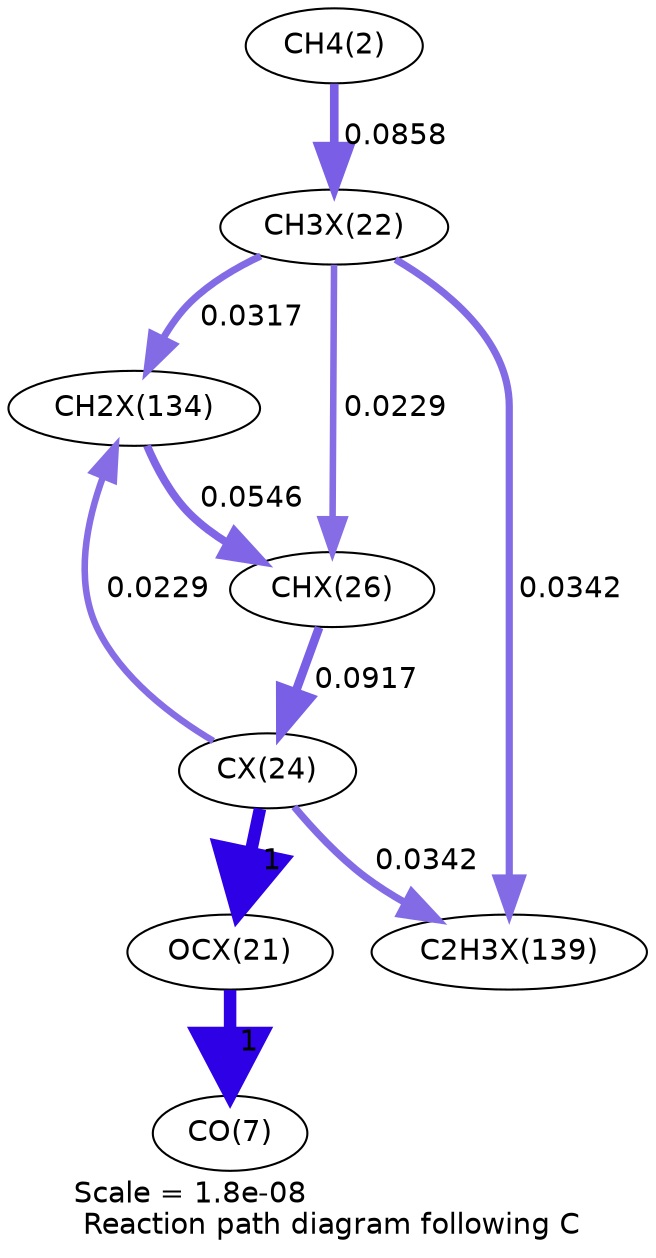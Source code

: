 digraph reaction_paths {
center=1;
s4 -> s27[fontname="Helvetica", penwidth=4.15, arrowsize=2.07, color="0.7, 0.586, 0.9"
, label=" 0.0858"];
s27 -> s38[fontname="Helvetica", penwidth=3.39, arrowsize=1.7, color="0.7, 0.532, 0.9"
, label=" 0.0317"];
s27 -> s30[fontname="Helvetica", penwidth=3.15, arrowsize=1.57, color="0.7, 0.523, 0.9"
, label=" 0.0229"];
s27 -> s40[fontname="Helvetica", penwidth=3.45, arrowsize=1.73, color="0.7, 0.534, 0.9"
, label=" 0.0342"];
s38 -> s30[fontname="Helvetica", penwidth=3.8, arrowsize=1.9, color="0.7, 0.555, 0.9"
, label=" 0.0546"];
s29 -> s38[fontname="Helvetica", penwidth=3.15, arrowsize=1.57, color="0.7, 0.523, 0.9"
, label=" 0.0229"];
s30 -> s29[fontname="Helvetica", penwidth=4.2, arrowsize=2.1, color="0.7, 0.592, 0.9"
, label=" 0.0917"];
s29 -> s26[fontname="Helvetica", penwidth=6, arrowsize=3, color="0.7, 1.5, 0.9"
, label=" 1"];
s29 -> s40[fontname="Helvetica", penwidth=3.45, arrowsize=1.73, color="0.7, 0.534, 0.9"
, label=" 0.0342"];
s26 -> s9[fontname="Helvetica", penwidth=6, arrowsize=3, color="0.7, 1.5, 0.9"
, label=" 1"];
s4 [ fontname="Helvetica", label="CH4(2)"];
s9 [ fontname="Helvetica", label="CO(7)"];
s26 [ fontname="Helvetica", label="OCX(21)"];
s27 [ fontname="Helvetica", label="CH3X(22)"];
s29 [ fontname="Helvetica", label="CX(24)"];
s30 [ fontname="Helvetica", label="CHX(26)"];
s38 [ fontname="Helvetica", label="CH2X(134)"];
s40 [ fontname="Helvetica", label="C2H3X(139)"];
 label = "Scale = 1.8e-08\l Reaction path diagram following C";
 fontname = "Helvetica";
}
